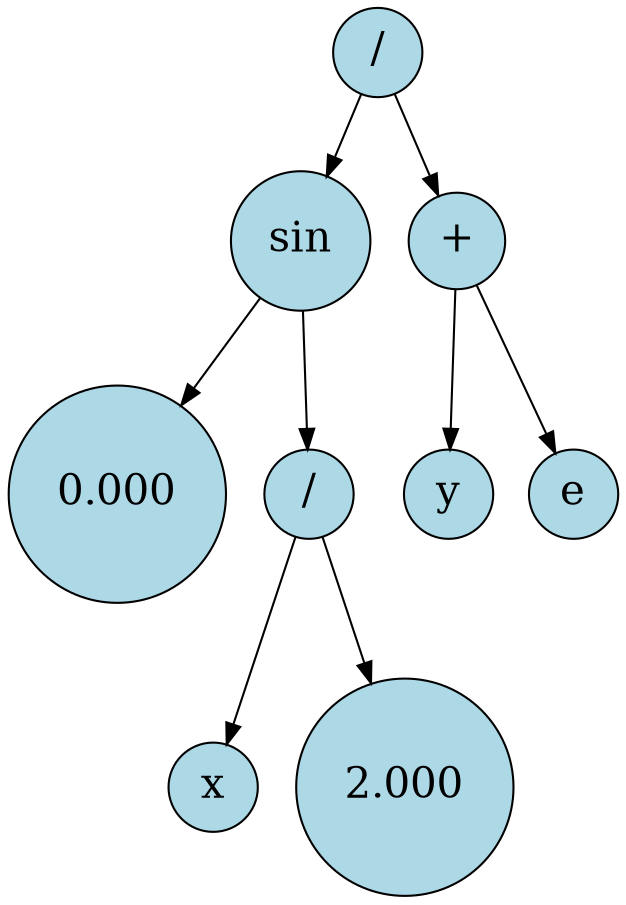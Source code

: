 digraph G{
    rankdir = TB;
    edge[ colour = black ];
    node[ fillcolor = lightgreen, colour = black, shape = circle, fontsize = 20 ];
    node8 [style = filled, fillcolor = lightblue, label = "/"];
    node4 [style = filled, fillcolor = lightblue, label = "sin"];
    node3 [style = filled, fillcolor = lightblue, label = "0.000"];
    node2 [style = filled, fillcolor = lightblue, label = "/"];
    node0 [style = filled, fillcolor = lightblue, label = "x"];
    node1 [style = filled, fillcolor = lightblue, label = "2.000"];
    node7 [style = filled, fillcolor = lightblue, label = "+"];
    node5 [style = filled, fillcolor = lightblue, label = "y"];
    node6 [style = filled, fillcolor = lightblue, label = "e"];
    node8 -> node4;
    node4 -> node3;
    node2 -> node0;
    node2 -> node1;
    node4 -> node2;
    node7 -> node5;
    node7 -> node6;
    node8 -> node7;
}
